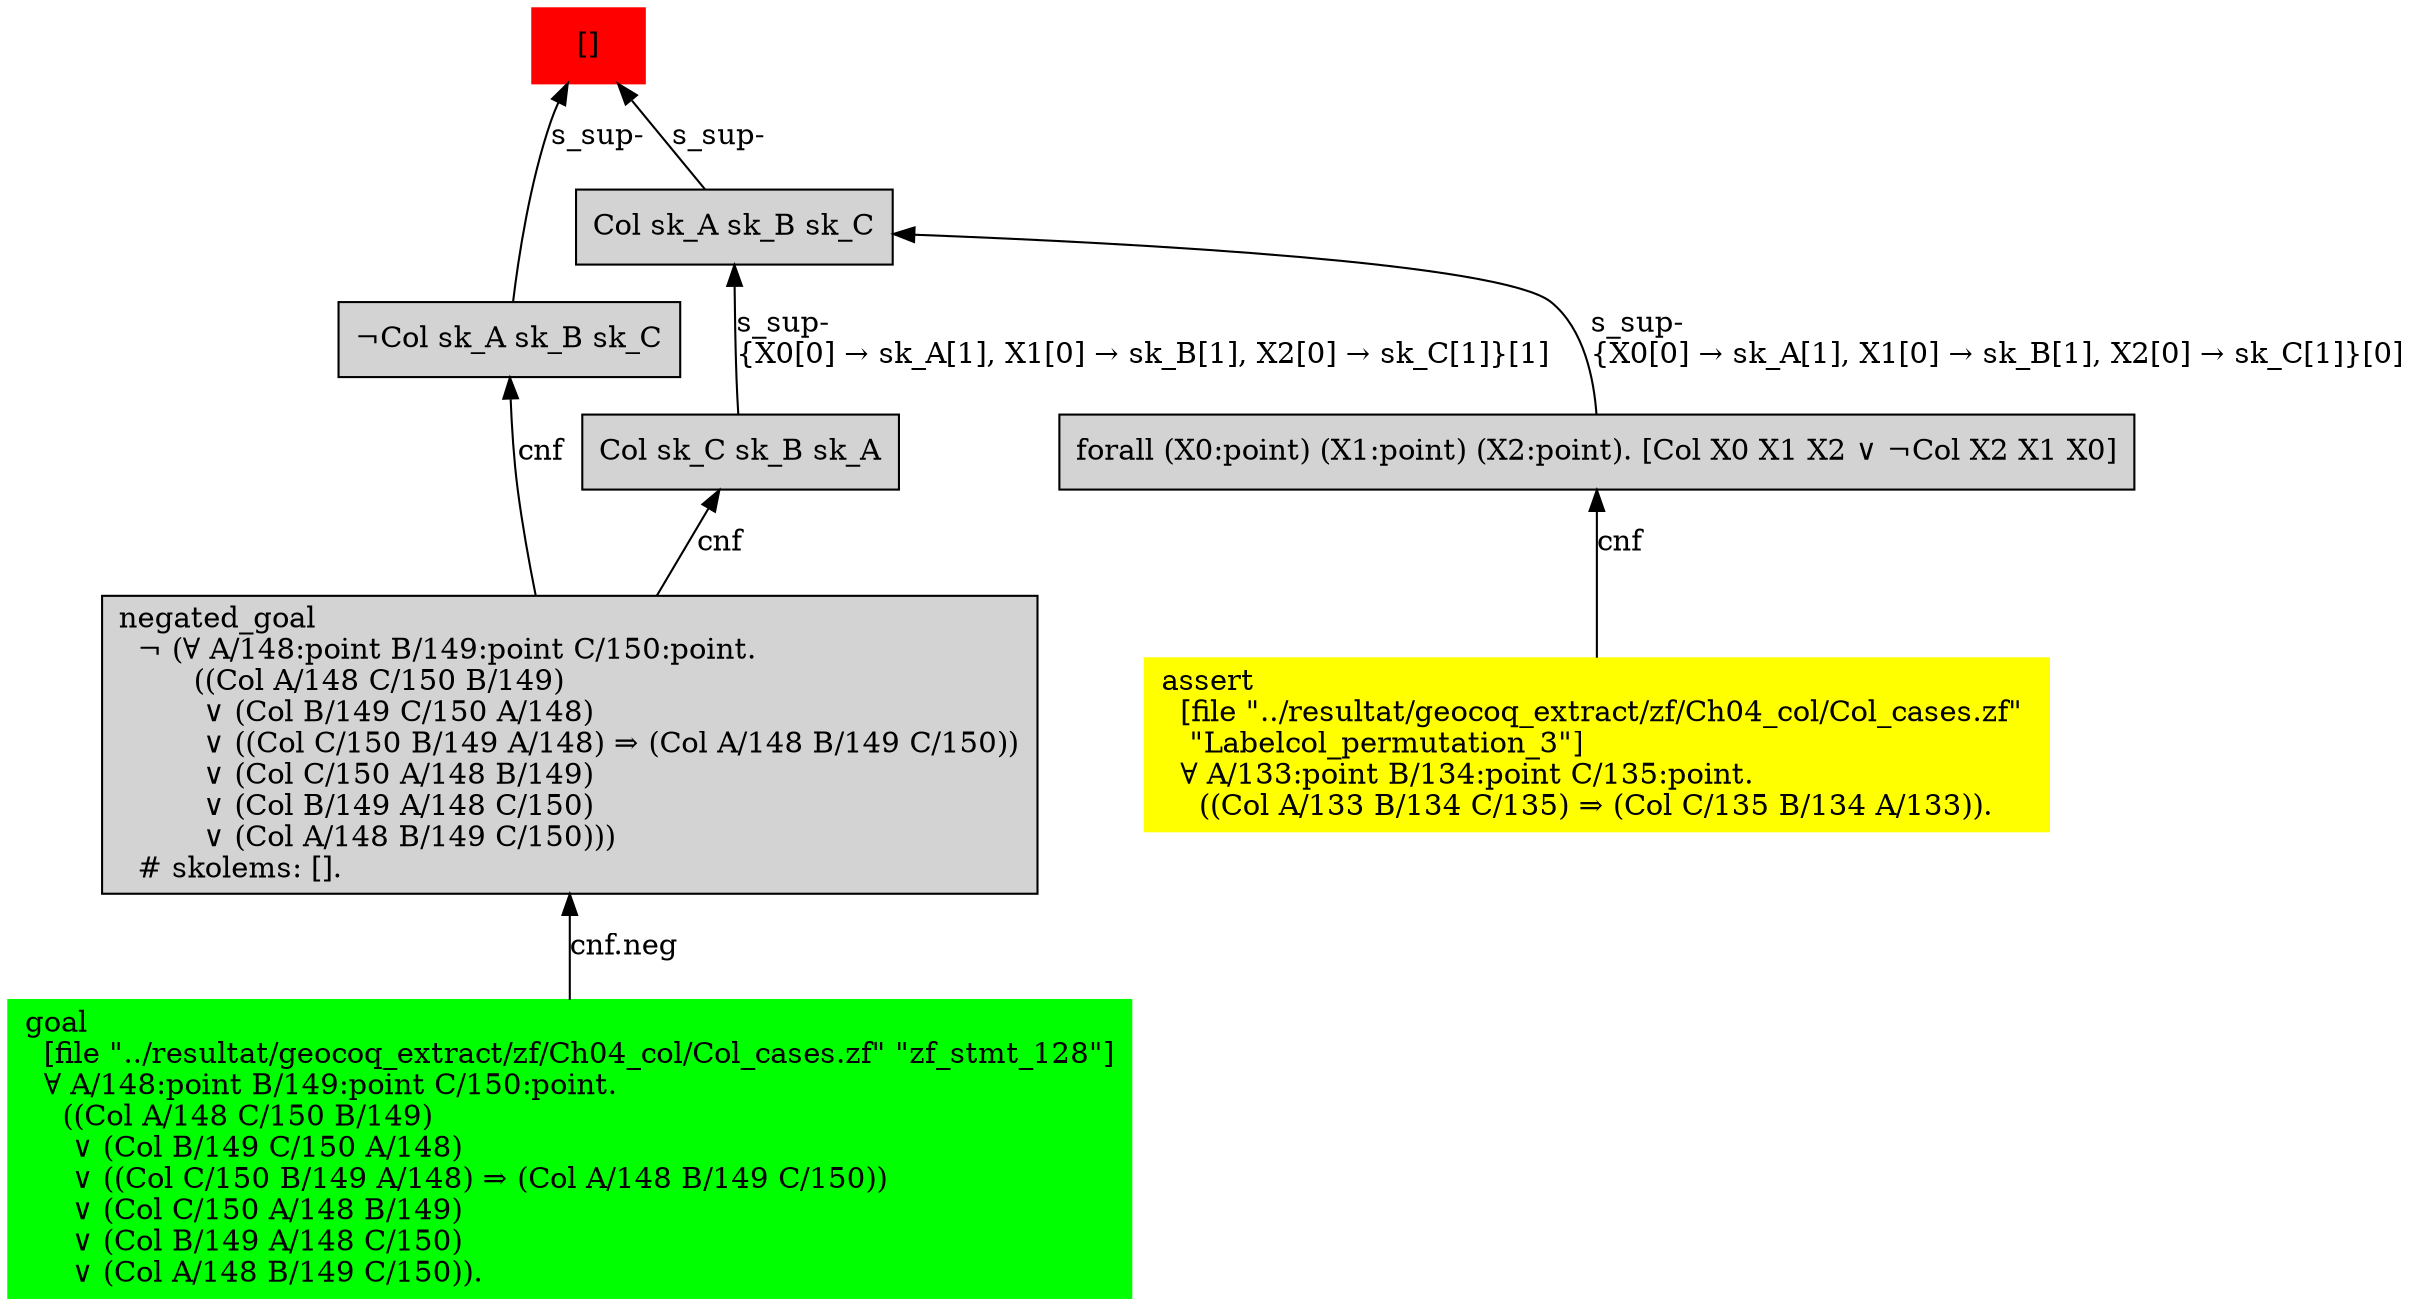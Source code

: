 digraph "unsat_graph" {
  vertex_0 [color=red, label="[]", shape=box, style=filled];
  vertex_0 -> vertex_1 [label="s_sup-\l", dir="back"];
  vertex_1 [shape=box, label="¬Col sk_A sk_B sk_C\l", style=filled];
  vertex_1 -> vertex_2 [label="cnf", dir="back"];
  vertex_2 [shape=box, label="negated_goal\l  ¬ (∀ A/148:point B/149:point C/150:point.\l        ((Col A/148 C/150 B/149)\l         ∨ (Col B/149 C/150 A/148)\l         ∨ ((Col C/150 B/149 A/148) ⇒ (Col A/148 B/149 C/150))\l         ∨ (Col C/150 A/148 B/149)\l         ∨ (Col B/149 A/148 C/150)\l         ∨ (Col A/148 B/149 C/150)))\l  # skolems: [].\l", style=filled];
  vertex_2 -> vertex_3 [label="cnf.neg", dir="back"];
  vertex_3 [color=green, shape=box, label="goal\l  [file \"../resultat/geocoq_extract/zf/Ch04_col/Col_cases.zf\" \"zf_stmt_128\"]\l  ∀ A/148:point B/149:point C/150:point.\l    ((Col A/148 C/150 B/149)\l     ∨ (Col B/149 C/150 A/148)\l     ∨ ((Col C/150 B/149 A/148) ⇒ (Col A/148 B/149 C/150))\l     ∨ (Col C/150 A/148 B/149)\l     ∨ (Col B/149 A/148 C/150)\l     ∨ (Col A/148 B/149 C/150)).\l", style=filled];
  vertex_0 -> vertex_4 [label="s_sup-\l", dir="back"];
  vertex_4 [shape=box, label="Col sk_A sk_B sk_C\l", style=filled];
  vertex_4 -> vertex_5 [label="s_sup-\l\{X0[0] → sk_A[1], X1[0] → sk_B[1], X2[0] → sk_C[1]\}[0]\l", dir="back"];
  vertex_5 [shape=box, label="forall (X0:point) (X1:point) (X2:point). [Col X0 X1 X2 ∨ ¬Col X2 X1 X0]\l", style=filled];
  vertex_5 -> vertex_6 [label="cnf", dir="back"];
  vertex_6 [color=yellow, shape=box, label="assert\l  [file \"../resultat/geocoq_extract/zf/Ch04_col/Col_cases.zf\" \l   \"Labelcol_permutation_3\"]\l  ∀ A/133:point B/134:point C/135:point.\l    ((Col A/133 B/134 C/135) ⇒ (Col C/135 B/134 A/133)).\l", style=filled];
  vertex_4 -> vertex_7 [label="s_sup-\l\{X0[0] → sk_A[1], X1[0] → sk_B[1], X2[0] → sk_C[1]\}[1]\l", dir="back"];
  vertex_7 [shape=box, label="Col sk_C sk_B sk_A\l", style=filled];
  vertex_7 -> vertex_2 [label="cnf", dir="back"];
  }


